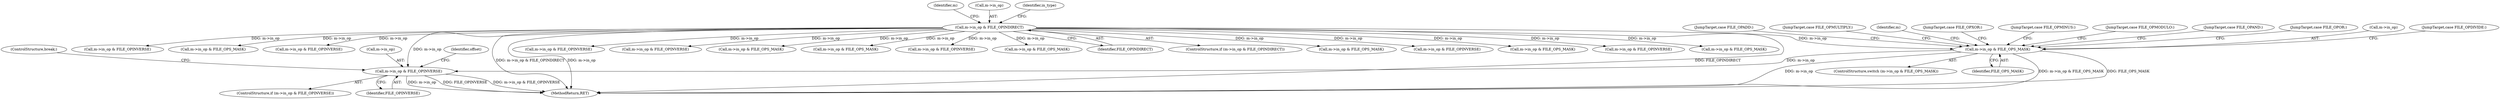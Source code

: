 digraph "0_file_6f737ddfadb596d7d4a993f7ed2141ffd664a81c@pointer" {
"1000435" [label="(Call,m->in_op & FILE_OPS_MASK)"];
"1000223" [label="(Call,m->in_op & FILE_OPINDIRECT)"];
"1000520" [label="(Call,m->in_op & FILE_OPINVERSE)"];
"1000441" [label="(JumpTarget,case FILE_OPAND:)"];
"1000232" [label="(Identifier,m)"];
"1001191" [label="(Call,m->in_op & FILE_OPINVERSE)"];
"1001755" [label="(MethodReturn,RET)"];
"1000450" [label="(JumpTarget,case FILE_OPOR:)"];
"1000223" [label="(Call,m->in_op & FILE_OPINDIRECT)"];
"1000726" [label="(Call,m->in_op & FILE_OPINVERSE)"];
"1000436" [label="(Call,m->in_op)"];
"1000747" [label="(Call,m->in_op & FILE_OPS_MASK)"];
"1000885" [label="(Call,m->in_op & FILE_OPS_MASK)"];
"1000952" [label="(Call,m->in_op & FILE_OPINVERSE)"];
"1000435" [label="(Call,m->in_op & FILE_OPS_MASK)"];
"1001212" [label="(Call,m->in_op & FILE_OPS_MASK)"];
"1000227" [label="(Identifier,FILE_OPINDIRECT)"];
"1000222" [label="(ControlStructure,if (m->in_op & FILE_OPINDIRECT))"];
"1000659" [label="(Call,m->in_op & FILE_OPS_MASK)"];
"1001297" [label="(Call,m->in_op & FILE_OPINVERSE)"];
"1001005" [label="(Call,m->in_op & FILE_OPS_MASK)"];
"1000495" [label="(JumpTarget,case FILE_OPDIVIDE:)"];
"1000520" [label="(Call,m->in_op & FILE_OPINVERSE)"];
"1000434" [label="(ControlStructure,switch (m->in_op & FILE_OPS_MASK))"];
"1000519" [label="(ControlStructure,if (m->in_op & FILE_OPINVERSE))"];
"1001072" [label="(Call,m->in_op & FILE_OPINVERSE)"];
"1000224" [label="(Call,m->in_op)"];
"1000468" [label="(JumpTarget,case FILE_OPADD:)"];
"1000524" [label="(Identifier,FILE_OPINVERSE)"];
"1000486" [label="(JumpTarget,case FILE_OPMULTIPLY:)"];
"1000521" [label="(Call,m->in_op)"];
"1001124" [label="(Call,m->in_op & FILE_OPS_MASK)"];
"1000522" [label="(Identifier,m)"];
"1000459" [label="(JumpTarget,case FILE_OPXOR:)"];
"1000477" [label="(JumpTarget,case FILE_OPMINUS:)"];
"1000416" [label="(Identifier,in_type)"];
"1000623" [label="(Call,m->in_op & FILE_OPINVERSE)"];
"1000556" [label="(Call,m->in_op & FILE_OPS_MASK)"];
"1000439" [label="(Identifier,FILE_OPS_MASK)"];
"1000526" [label="(Identifier,offset)"];
"1000528" [label="(ControlStructure,break;)"];
"1000504" [label="(JumpTarget,case FILE_OPMODULO:)"];
"1000832" [label="(Call,m->in_op & FILE_OPINVERSE)"];
"1000435" -> "1000434"  [label="AST: "];
"1000435" -> "1000439"  [label="CFG: "];
"1000436" -> "1000435"  [label="AST: "];
"1000439" -> "1000435"  [label="AST: "];
"1000441" -> "1000435"  [label="CFG: "];
"1000450" -> "1000435"  [label="CFG: "];
"1000459" -> "1000435"  [label="CFG: "];
"1000468" -> "1000435"  [label="CFG: "];
"1000477" -> "1000435"  [label="CFG: "];
"1000486" -> "1000435"  [label="CFG: "];
"1000495" -> "1000435"  [label="CFG: "];
"1000504" -> "1000435"  [label="CFG: "];
"1000522" -> "1000435"  [label="CFG: "];
"1000435" -> "1001755"  [label="DDG: m->in_op"];
"1000435" -> "1001755"  [label="DDG: m->in_op & FILE_OPS_MASK"];
"1000435" -> "1001755"  [label="DDG: FILE_OPS_MASK"];
"1000223" -> "1000435"  [label="DDG: m->in_op"];
"1000435" -> "1000520"  [label="DDG: m->in_op"];
"1000223" -> "1000222"  [label="AST: "];
"1000223" -> "1000227"  [label="CFG: "];
"1000224" -> "1000223"  [label="AST: "];
"1000227" -> "1000223"  [label="AST: "];
"1000232" -> "1000223"  [label="CFG: "];
"1000416" -> "1000223"  [label="CFG: "];
"1000223" -> "1001755"  [label="DDG: FILE_OPINDIRECT"];
"1000223" -> "1001755"  [label="DDG: m->in_op & FILE_OPINDIRECT"];
"1000223" -> "1001755"  [label="DDG: m->in_op"];
"1000223" -> "1000520"  [label="DDG: m->in_op"];
"1000223" -> "1000556"  [label="DDG: m->in_op"];
"1000223" -> "1000623"  [label="DDG: m->in_op"];
"1000223" -> "1000659"  [label="DDG: m->in_op"];
"1000223" -> "1000726"  [label="DDG: m->in_op"];
"1000223" -> "1000747"  [label="DDG: m->in_op"];
"1000223" -> "1000832"  [label="DDG: m->in_op"];
"1000223" -> "1000885"  [label="DDG: m->in_op"];
"1000223" -> "1000952"  [label="DDG: m->in_op"];
"1000223" -> "1001005"  [label="DDG: m->in_op"];
"1000223" -> "1001072"  [label="DDG: m->in_op"];
"1000223" -> "1001124"  [label="DDG: m->in_op"];
"1000223" -> "1001191"  [label="DDG: m->in_op"];
"1000223" -> "1001212"  [label="DDG: m->in_op"];
"1000223" -> "1001297"  [label="DDG: m->in_op"];
"1000520" -> "1000519"  [label="AST: "];
"1000520" -> "1000524"  [label="CFG: "];
"1000521" -> "1000520"  [label="AST: "];
"1000524" -> "1000520"  [label="AST: "];
"1000526" -> "1000520"  [label="CFG: "];
"1000528" -> "1000520"  [label="CFG: "];
"1000520" -> "1001755"  [label="DDG: FILE_OPINVERSE"];
"1000520" -> "1001755"  [label="DDG: m->in_op & FILE_OPINVERSE"];
"1000520" -> "1001755"  [label="DDG: m->in_op"];
}
